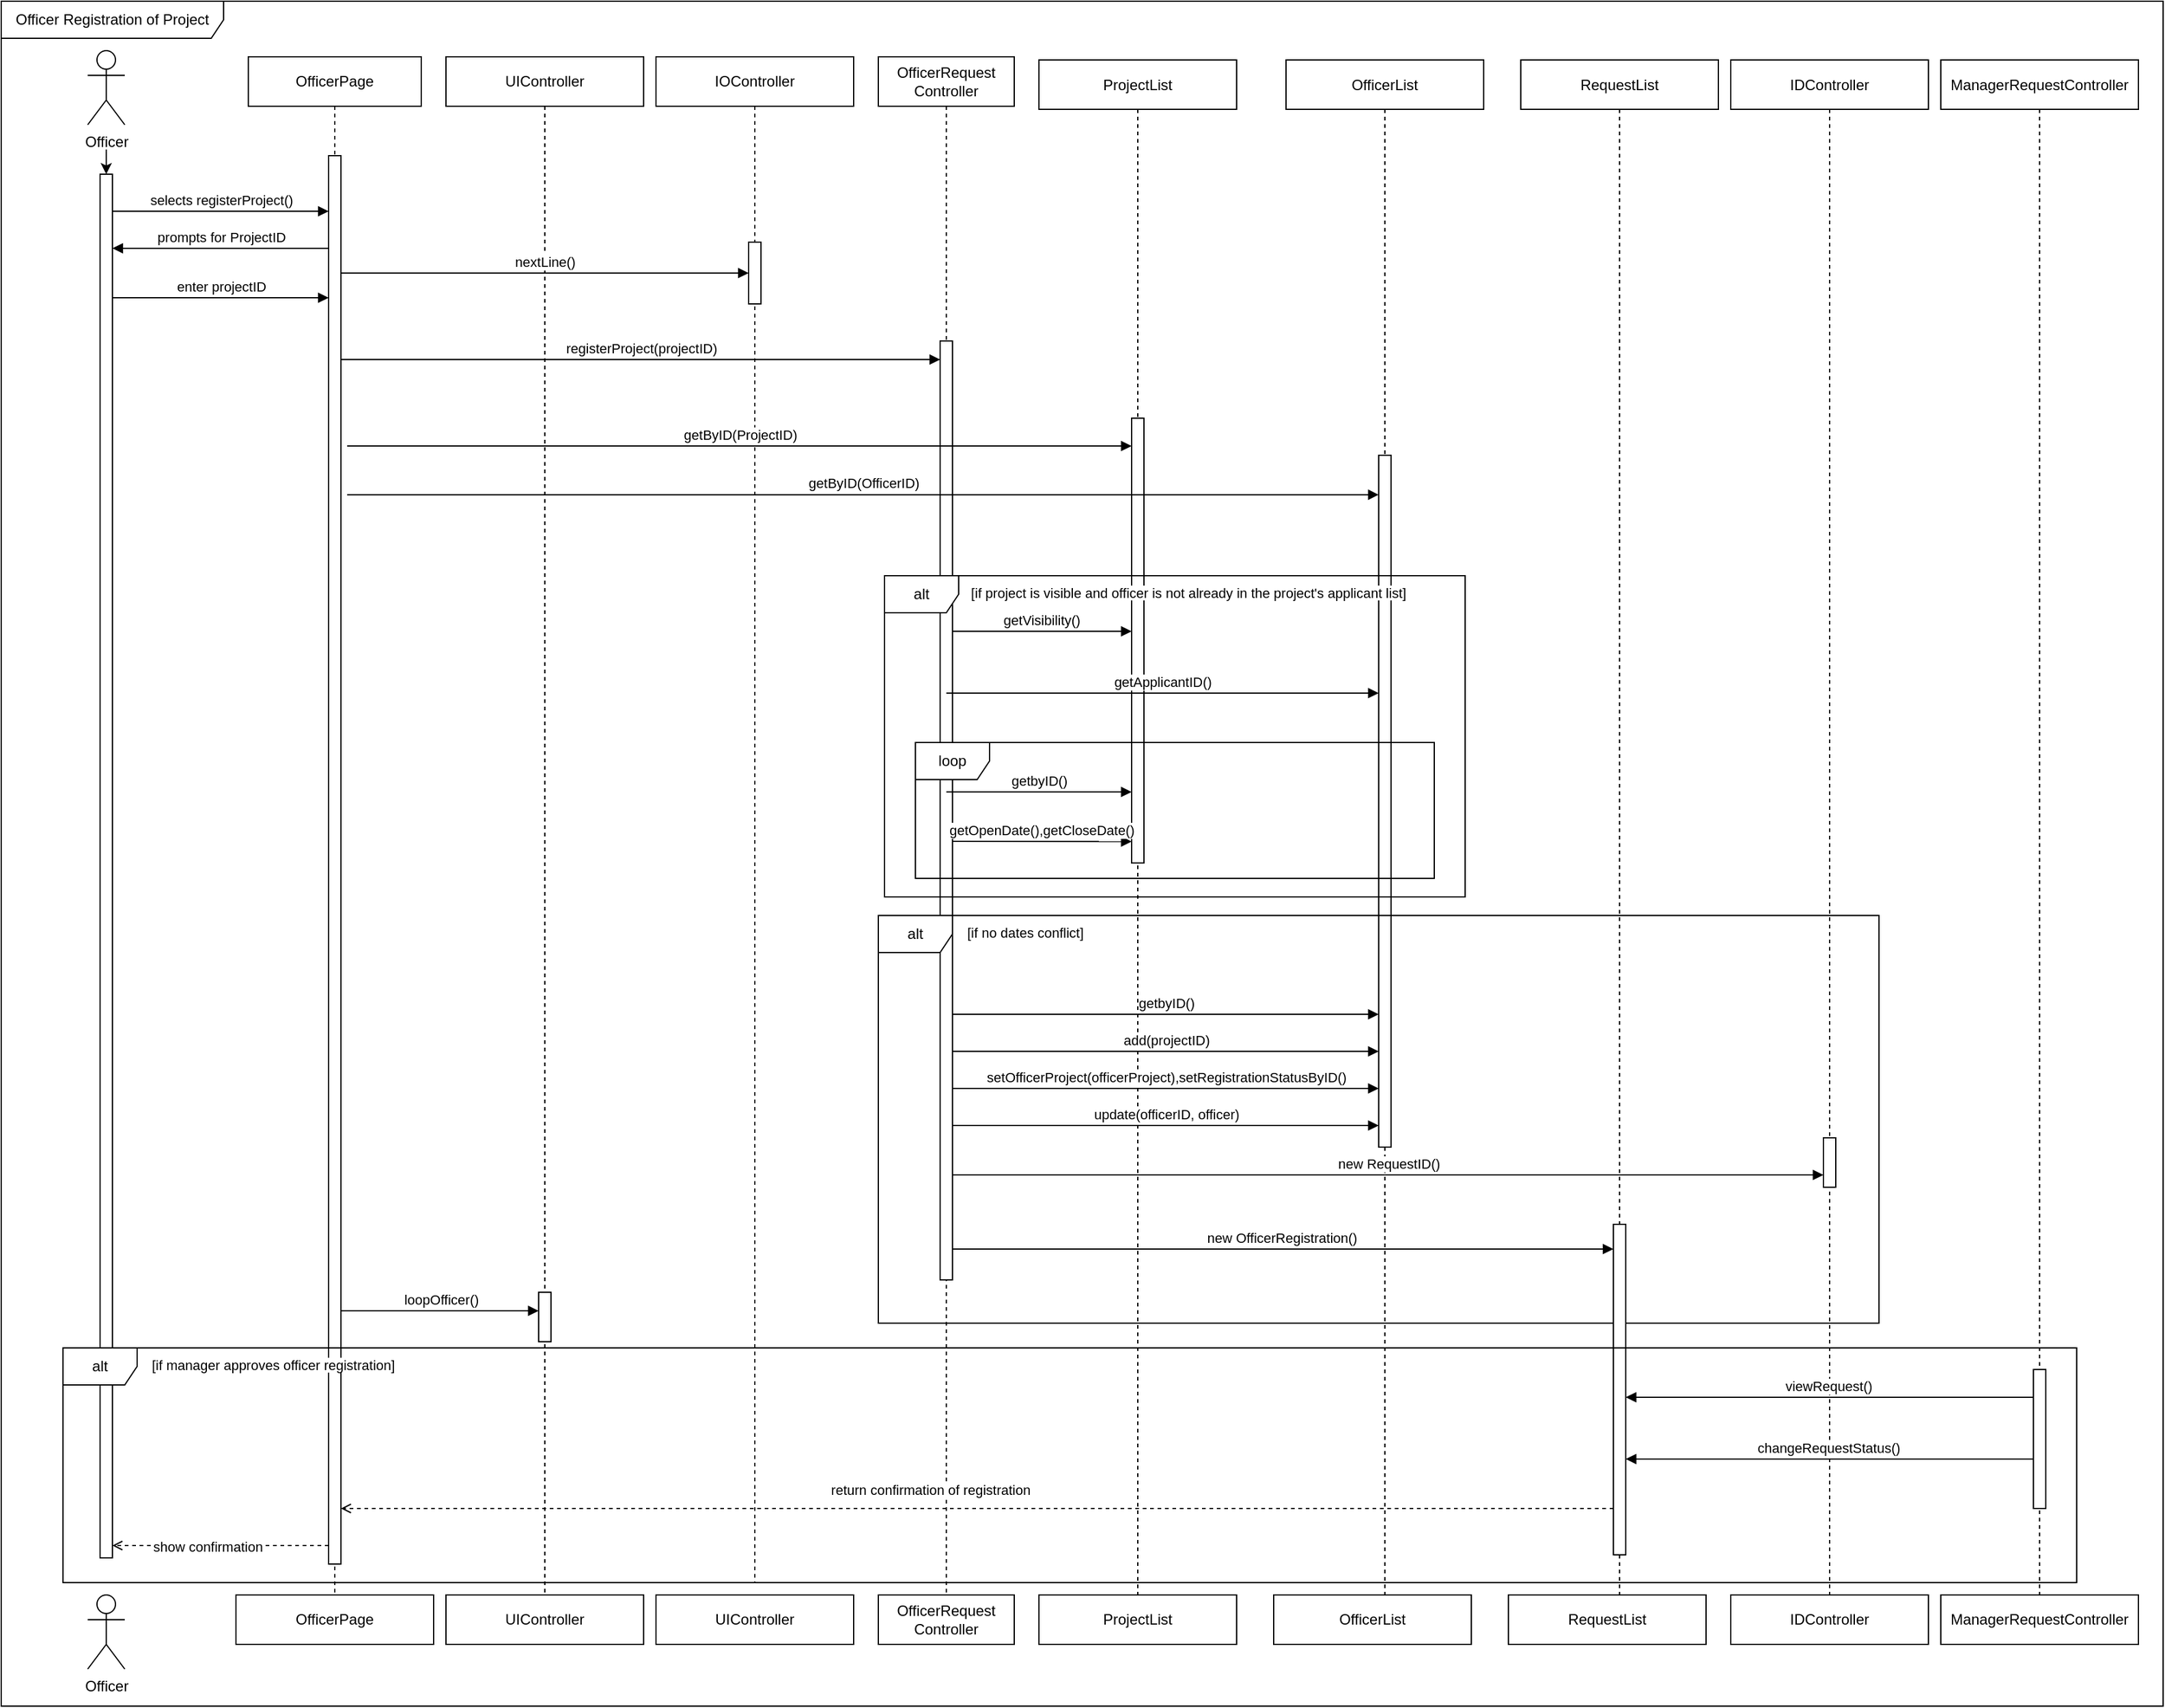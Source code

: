 <mxfile version="26.2.13">
  <diagram name="Page-1" id="2YBvvXClWsGukQMizWep">
    <mxGraphModel dx="1428" dy="725" grid="1" gridSize="10" guides="1" tooltips="1" connect="1" arrows="1" fold="1" page="1" pageScale="1" pageWidth="850" pageHeight="1100" math="0" shadow="0">
      <root>
        <mxCell id="0" />
        <mxCell id="1" parent="0" />
        <mxCell id="KJBJeHhdEs4k1UV3yG7p-14" value="OfficerRequest&lt;div&gt;Controller&lt;/div&gt;" style="shape=umlLifeline;perimeter=lifelinePerimeter;whiteSpace=wrap;html=1;container=0;dropTarget=0;collapsible=0;recursiveResize=0;outlineConnect=0;portConstraint=eastwest;newEdgeStyle={&quot;edgeStyle&quot;:&quot;elbowEdgeStyle&quot;,&quot;elbow&quot;:&quot;vertical&quot;,&quot;curved&quot;:0,&quot;rounded&quot;:0};" vertex="1" parent="1">
          <mxGeometry x="750" y="95" width="110" height="1245" as="geometry" />
        </mxCell>
        <mxCell id="KJBJeHhdEs4k1UV3yG7p-15" value="" style="html=1;points=[];perimeter=orthogonalPerimeter;outlineConnect=0;targetShapes=umlLifeline;portConstraint=eastwest;newEdgeStyle={&quot;edgeStyle&quot;:&quot;elbowEdgeStyle&quot;,&quot;elbow&quot;:&quot;vertical&quot;,&quot;curved&quot;:0,&quot;rounded&quot;:0};" vertex="1" parent="KJBJeHhdEs4k1UV3yG7p-14">
          <mxGeometry x="50" y="230" width="10" height="760" as="geometry" />
        </mxCell>
        <mxCell id="KJBJeHhdEs4k1UV3yG7p-16" value="Officer Registration of Project" style="shape=umlFrame;whiteSpace=wrap;html=1;pointerEvents=0;width=180;height=30;" vertex="1" parent="1">
          <mxGeometry x="40" y="50" width="1750" height="1380" as="geometry" />
        </mxCell>
        <mxCell id="KJBJeHhdEs4k1UV3yG7p-17" value="" style="edgeStyle=orthogonalEdgeStyle;rounded=0;orthogonalLoop=1;jettySize=auto;html=1;" edge="1" parent="1" target="KJBJeHhdEs4k1UV3yG7p-19">
          <mxGeometry relative="1" as="geometry">
            <mxPoint x="125" y="170" as="sourcePoint" />
            <Array as="points">
              <mxPoint x="125" y="220" />
              <mxPoint x="125" y="220" />
            </Array>
          </mxGeometry>
        </mxCell>
        <mxCell id="KJBJeHhdEs4k1UV3yG7p-18" value="Officer" style="shape=umlActor;verticalLabelPosition=bottom;verticalAlign=top;html=1;outlineConnect=0;" vertex="1" parent="1">
          <mxGeometry x="110" y="90" width="30" height="60" as="geometry" />
        </mxCell>
        <mxCell id="KJBJeHhdEs4k1UV3yG7p-19" value="" style="html=1;points=[[0,0,0,0,5],[0,1,0,0,-5],[1,0,0,0,5],[1,1,0,0,-5]];perimeter=orthogonalPerimeter;outlineConnect=0;targetShapes=umlLifeline;portConstraint=eastwest;newEdgeStyle={&quot;curved&quot;:0,&quot;rounded&quot;:0};" vertex="1" parent="1">
          <mxGeometry x="120" y="190" width="10" height="1120" as="geometry" />
        </mxCell>
        <mxCell id="KJBJeHhdEs4k1UV3yG7p-20" value="enter projectID" style="html=1;verticalAlign=bottom;endArrow=block;edgeStyle=elbowEdgeStyle;elbow=vertical;curved=0;rounded=0;" edge="1" parent="1">
          <mxGeometry relative="1" as="geometry">
            <mxPoint x="130" y="290" as="sourcePoint" />
            <Array as="points">
              <mxPoint x="195" y="290" />
            </Array>
            <mxPoint x="305" y="290" as="targetPoint" />
            <mxPoint as="offset" />
          </mxGeometry>
        </mxCell>
        <mxCell id="KJBJeHhdEs4k1UV3yG7p-21" value="OfficerPage" style="shape=umlLifeline;perimeter=lifelinePerimeter;whiteSpace=wrap;html=1;container=0;dropTarget=0;collapsible=0;recursiveResize=0;outlineConnect=0;portConstraint=eastwest;newEdgeStyle={&quot;edgeStyle&quot;:&quot;elbowEdgeStyle&quot;,&quot;elbow&quot;:&quot;vertical&quot;,&quot;curved&quot;:0,&quot;rounded&quot;:0};" vertex="1" parent="1">
          <mxGeometry x="240" y="95" width="140" height="1255" as="geometry" />
        </mxCell>
        <mxCell id="KJBJeHhdEs4k1UV3yG7p-22" value="" style="html=1;points=[];perimeter=orthogonalPerimeter;outlineConnect=0;targetShapes=umlLifeline;portConstraint=eastwest;newEdgeStyle={&quot;edgeStyle&quot;:&quot;elbowEdgeStyle&quot;,&quot;elbow&quot;:&quot;vertical&quot;,&quot;curved&quot;:0,&quot;rounded&quot;:0};" vertex="1" parent="KJBJeHhdEs4k1UV3yG7p-21">
          <mxGeometry x="65" y="80" width="10" height="1140" as="geometry" />
        </mxCell>
        <mxCell id="KJBJeHhdEs4k1UV3yG7p-23" value="selects registerProject()" style="html=1;verticalAlign=bottom;endArrow=block;edgeStyle=elbowEdgeStyle;elbow=vertical;curved=0;rounded=0;" edge="1" parent="1">
          <mxGeometry x="0.006" relative="1" as="geometry">
            <mxPoint x="130" y="220" as="sourcePoint" />
            <Array as="points">
              <mxPoint x="185" y="220" />
            </Array>
            <mxPoint x="305" y="220" as="targetPoint" />
            <mxPoint as="offset" />
          </mxGeometry>
        </mxCell>
        <mxCell id="KJBJeHhdEs4k1UV3yG7p-24" value="prompts for ProjectID" style="html=1;verticalAlign=bottom;endArrow=block;edgeStyle=elbowEdgeStyle;elbow=vertical;curved=0;rounded=0;" edge="1" parent="1">
          <mxGeometry x="0.001" relative="1" as="geometry">
            <mxPoint x="305" y="250" as="sourcePoint" />
            <Array as="points">
              <mxPoint x="230" y="250" />
            </Array>
            <mxPoint x="130" y="250" as="targetPoint" />
            <mxPoint as="offset" />
          </mxGeometry>
        </mxCell>
        <mxCell id="KJBJeHhdEs4k1UV3yG7p-25" value="" style="html=1;verticalAlign=bottom;labelBackgroundColor=none;endArrow=open;endFill=0;dashed=1;rounded=0;" edge="1" parent="1">
          <mxGeometry width="160" relative="1" as="geometry">
            <mxPoint x="305" y="1300" as="sourcePoint" />
            <mxPoint x="130" y="1300" as="targetPoint" />
          </mxGeometry>
        </mxCell>
        <mxCell id="KJBJeHhdEs4k1UV3yG7p-26" value="show confirmation" style="edgeLabel;html=1;align=center;verticalAlign=middle;resizable=0;points=[];" vertex="1" connectable="0" parent="KJBJeHhdEs4k1UV3yG7p-25">
          <mxGeometry x="0.118" y="1" relative="1" as="geometry">
            <mxPoint as="offset" />
          </mxGeometry>
        </mxCell>
        <mxCell id="KJBJeHhdEs4k1UV3yG7p-27" value="UIController" style="shape=umlLifeline;perimeter=lifelinePerimeter;whiteSpace=wrap;html=1;container=0;dropTarget=0;collapsible=0;recursiveResize=0;outlineConnect=0;portConstraint=eastwest;newEdgeStyle={&quot;edgeStyle&quot;:&quot;elbowEdgeStyle&quot;,&quot;elbow&quot;:&quot;vertical&quot;,&quot;curved&quot;:0,&quot;rounded&quot;:0};" vertex="1" parent="1">
          <mxGeometry x="400" y="95" width="160" height="1255" as="geometry" />
        </mxCell>
        <mxCell id="KJBJeHhdEs4k1UV3yG7p-28" value="" style="html=1;points=[];perimeter=orthogonalPerimeter;outlineConnect=0;targetShapes=umlLifeline;portConstraint=eastwest;newEdgeStyle={&quot;edgeStyle&quot;:&quot;elbowEdgeStyle&quot;,&quot;elbow&quot;:&quot;vertical&quot;,&quot;curved&quot;:0,&quot;rounded&quot;:0};" vertex="1" parent="KJBJeHhdEs4k1UV3yG7p-27">
          <mxGeometry x="75" y="1000" width="10" height="40" as="geometry" />
        </mxCell>
        <mxCell id="KJBJeHhdEs4k1UV3yG7p-29" value="registerProject(projectID)" style="html=1;verticalAlign=bottom;endArrow=block;edgeStyle=elbowEdgeStyle;elbow=vertical;curved=0;rounded=0;" edge="1" parent="1" source="KJBJeHhdEs4k1UV3yG7p-22" target="KJBJeHhdEs4k1UV3yG7p-15">
          <mxGeometry x="0.001" relative="1" as="geometry">
            <mxPoint x="320" y="340" as="sourcePoint" />
            <Array as="points">
              <mxPoint x="440" y="340" />
            </Array>
            <mxPoint x="600" y="340" as="targetPoint" />
            <mxPoint as="offset" />
          </mxGeometry>
        </mxCell>
        <mxCell id="KJBJeHhdEs4k1UV3yG7p-30" value="ProjectList" style="shape=umlLifeline;perimeter=lifelinePerimeter;whiteSpace=wrap;html=1;container=0;dropTarget=0;collapsible=0;recursiveResize=0;outlineConnect=0;portConstraint=eastwest;newEdgeStyle={&quot;edgeStyle&quot;:&quot;elbowEdgeStyle&quot;,&quot;elbow&quot;:&quot;vertical&quot;,&quot;curved&quot;:0,&quot;rounded&quot;:0};" vertex="1" parent="1">
          <mxGeometry x="880" y="97.5" width="160" height="1252.5" as="geometry" />
        </mxCell>
        <mxCell id="KJBJeHhdEs4k1UV3yG7p-31" value="" style="html=1;points=[];perimeter=orthogonalPerimeter;outlineConnect=0;targetShapes=umlLifeline;portConstraint=eastwest;newEdgeStyle={&quot;edgeStyle&quot;:&quot;elbowEdgeStyle&quot;,&quot;elbow&quot;:&quot;vertical&quot;,&quot;curved&quot;:0,&quot;rounded&quot;:0};" vertex="1" parent="KJBJeHhdEs4k1UV3yG7p-30">
          <mxGeometry x="75" y="290" width="10" height="360" as="geometry" />
        </mxCell>
        <mxCell id="KJBJeHhdEs4k1UV3yG7p-32" value="IOController" style="shape=umlLifeline;perimeter=lifelinePerimeter;whiteSpace=wrap;html=1;container=0;dropTarget=0;collapsible=0;recursiveResize=0;outlineConnect=0;portConstraint=eastwest;newEdgeStyle={&quot;edgeStyle&quot;:&quot;elbowEdgeStyle&quot;,&quot;elbow&quot;:&quot;vertical&quot;,&quot;curved&quot;:0,&quot;rounded&quot;:0};" vertex="1" parent="1">
          <mxGeometry x="570" y="95" width="160" height="1235" as="geometry" />
        </mxCell>
        <mxCell id="KJBJeHhdEs4k1UV3yG7p-33" value="" style="html=1;points=[];perimeter=orthogonalPerimeter;outlineConnect=0;targetShapes=umlLifeline;portConstraint=eastwest;newEdgeStyle={&quot;edgeStyle&quot;:&quot;elbowEdgeStyle&quot;,&quot;elbow&quot;:&quot;vertical&quot;,&quot;curved&quot;:0,&quot;rounded&quot;:0};" vertex="1" parent="KJBJeHhdEs4k1UV3yG7p-32">
          <mxGeometry x="75" y="150" width="10" height="50" as="geometry" />
        </mxCell>
        <mxCell id="KJBJeHhdEs4k1UV3yG7p-34" value="nextLine()" style="html=1;verticalAlign=bottom;endArrow=block;edgeStyle=elbowEdgeStyle;elbow=vertical;curved=0;rounded=0;" edge="1" parent="1">
          <mxGeometry relative="1" as="geometry">
            <mxPoint x="315" y="270" as="sourcePoint" />
            <Array as="points">
              <mxPoint x="410" y="270" />
              <mxPoint x="730" y="250" />
              <mxPoint x="385" y="260" />
            </Array>
            <mxPoint x="645" y="270" as="targetPoint" />
            <mxPoint as="offset" />
          </mxGeometry>
        </mxCell>
        <mxCell id="KJBJeHhdEs4k1UV3yG7p-35" value="getByID(ProjectID&lt;span style=&quot;background-color: light-dark(#ffffff, var(--ge-dark-color, #121212)); color: light-dark(rgb(0, 0, 0), rgb(255, 255, 255));&quot;&gt;)&lt;/span&gt;" style="html=1;verticalAlign=bottom;endArrow=block;edgeStyle=elbowEdgeStyle;elbow=vertical;curved=0;rounded=0;" edge="1" parent="1">
          <mxGeometry x="0.001" relative="1" as="geometry">
            <mxPoint x="320" y="410" as="sourcePoint" />
            <Array as="points">
              <mxPoint x="445" y="410" />
            </Array>
            <mxPoint x="955" y="410.0" as="targetPoint" />
            <mxPoint as="offset" />
          </mxGeometry>
        </mxCell>
        <mxCell id="KJBJeHhdEs4k1UV3yG7p-36" value="OfficerList" style="shape=umlLifeline;perimeter=lifelinePerimeter;whiteSpace=wrap;html=1;container=0;dropTarget=0;collapsible=0;recursiveResize=0;outlineConnect=0;portConstraint=eastwest;newEdgeStyle={&quot;edgeStyle&quot;:&quot;elbowEdgeStyle&quot;,&quot;elbow&quot;:&quot;vertical&quot;,&quot;curved&quot;:0,&quot;rounded&quot;:0};" vertex="1" parent="1">
          <mxGeometry x="1080" y="97.5" width="160" height="1242.5" as="geometry" />
        </mxCell>
        <mxCell id="KJBJeHhdEs4k1UV3yG7p-37" value="" style="html=1;points=[];perimeter=orthogonalPerimeter;outlineConnect=0;targetShapes=umlLifeline;portConstraint=eastwest;newEdgeStyle={&quot;edgeStyle&quot;:&quot;elbowEdgeStyle&quot;,&quot;elbow&quot;:&quot;vertical&quot;,&quot;curved&quot;:0,&quot;rounded&quot;:0};" vertex="1" parent="KJBJeHhdEs4k1UV3yG7p-36">
          <mxGeometry x="75" y="320" width="10" height="560" as="geometry" />
        </mxCell>
        <mxCell id="KJBJeHhdEs4k1UV3yG7p-38" value="getByID(OfficerID&lt;span style=&quot;background-color: light-dark(#ffffff, var(--ge-dark-color, #121212)); color: light-dark(rgb(0, 0, 0), rgb(255, 255, 255));&quot;&gt;)&lt;/span&gt;" style="html=1;verticalAlign=bottom;endArrow=block;edgeStyle=elbowEdgeStyle;elbow=vertical;curved=0;rounded=0;" edge="1" parent="1">
          <mxGeometry x="0.001" relative="1" as="geometry">
            <mxPoint x="320" y="449.47" as="sourcePoint" />
            <Array as="points">
              <mxPoint x="445" y="449.47" />
            </Array>
            <mxPoint x="1155" y="449.47" as="targetPoint" />
            <mxPoint as="offset" />
          </mxGeometry>
        </mxCell>
        <mxCell id="KJBJeHhdEs4k1UV3yG7p-39" value="alt" style="shape=umlFrame;whiteSpace=wrap;html=1;pointerEvents=0;" vertex="1" parent="1">
          <mxGeometry x="755" y="515" width="470" height="260" as="geometry" />
        </mxCell>
        <mxCell id="KJBJeHhdEs4k1UV3yG7p-40" value="getApplicantID()" style="html=1;verticalAlign=bottom;endArrow=block;edgeStyle=elbowEdgeStyle;elbow=vertical;curved=0;rounded=0;" edge="1" parent="1">
          <mxGeometry x="0.001" relative="1" as="geometry">
            <mxPoint x="805" y="610" as="sourcePoint" />
            <Array as="points" />
            <mxPoint x="1155" y="610" as="targetPoint" />
            <mxPoint as="offset" />
          </mxGeometry>
        </mxCell>
        <mxCell id="KJBJeHhdEs4k1UV3yG7p-41" value="&lt;span style=&quot;color: rgb(0, 0, 0); font-family: Helvetica; font-size: 11px; font-style: normal; font-variant-ligatures: normal; font-variant-caps: normal; font-weight: 400; letter-spacing: normal; orphans: 2; text-align: center; text-indent: 0px; text-transform: none; widows: 2; word-spacing: 0px; -webkit-text-stroke-width: 0px; white-space: nowrap; background-color: rgb(255, 255, 255); text-decoration-thickness: initial; text-decoration-style: initial; text-decoration-color: initial; float: none; display: inline !important;&quot;&gt;&lt;span&gt;&amp;nbsp;[&lt;/span&gt;if project is visible and officer is not already in the project&#39;s applicant list]&lt;/span&gt;" style="text;whiteSpace=wrap;html=1;" vertex="1" parent="1">
          <mxGeometry x="820" y="515" width="380" height="40" as="geometry" />
        </mxCell>
        <mxCell id="KJBJeHhdEs4k1UV3yG7p-42" value="loop" style="shape=umlFrame;whiteSpace=wrap;html=1;pointerEvents=0;" vertex="1" parent="1">
          <mxGeometry x="780" y="650" width="420" height="110" as="geometry" />
        </mxCell>
        <mxCell id="KJBJeHhdEs4k1UV3yG7p-43" value="getbyID()" style="html=1;verticalAlign=bottom;endArrow=block;edgeStyle=elbowEdgeStyle;elbow=vertical;curved=0;rounded=0;" edge="1" parent="1">
          <mxGeometry x="0.001" relative="1" as="geometry">
            <mxPoint x="805" y="690.0" as="sourcePoint" />
            <Array as="points">
              <mxPoint x="875" y="690" />
            </Array>
            <mxPoint x="955" y="690.0" as="targetPoint" />
            <mxPoint as="offset" />
          </mxGeometry>
        </mxCell>
        <mxCell id="KJBJeHhdEs4k1UV3yG7p-44" value="getVisibility()" style="html=1;verticalAlign=bottom;endArrow=block;edgeStyle=elbowEdgeStyle;elbow=vertical;curved=0;rounded=0;" edge="1" parent="1" target="KJBJeHhdEs4k1UV3yG7p-31">
          <mxGeometry x="0.001" relative="1" as="geometry">
            <mxPoint x="810" y="560.001" as="sourcePoint" />
            <Array as="points" />
            <mxPoint x="950" y="560" as="targetPoint" />
            <mxPoint as="offset" />
          </mxGeometry>
        </mxCell>
        <mxCell id="KJBJeHhdEs4k1UV3yG7p-45" value="getOpenDate(),getCloseDate()" style="html=1;verticalAlign=bottom;endArrow=block;edgeStyle=elbowEdgeStyle;elbow=vertical;curved=0;rounded=0;exitX=0.5;exitY=0.9;exitDx=0;exitDy=0;exitPerimeter=0;" edge="1" parent="1">
          <mxGeometry x="0.001" relative="1" as="geometry">
            <mxPoint x="810" y="730" as="sourcePoint" />
            <Array as="points">
              <mxPoint x="885" y="730.17" />
            </Array>
            <mxPoint x="955" y="730.17" as="targetPoint" />
            <mxPoint as="offset" />
          </mxGeometry>
        </mxCell>
        <mxCell id="KJBJeHhdEs4k1UV3yG7p-46" value="alt" style="shape=umlFrame;whiteSpace=wrap;html=1;pointerEvents=0;" vertex="1" parent="1">
          <mxGeometry x="750" y="790" width="810" height="330" as="geometry" />
        </mxCell>
        <mxCell id="KJBJeHhdEs4k1UV3yG7p-47" value="&lt;div style=&quot;text-align: center;&quot;&gt;&lt;span style=&quot;font-size: 11px; text-wrap-mode: nowrap; background-color: rgb(255, 255, 255);&quot;&gt;[if no dates conflict]&lt;/span&gt;&lt;/div&gt;" style="text;whiteSpace=wrap;html=1;" vertex="1" parent="1">
          <mxGeometry x="820" y="790" width="380" height="40" as="geometry" />
        </mxCell>
        <mxCell id="KJBJeHhdEs4k1UV3yG7p-48" value="getbyID()" style="html=1;verticalAlign=bottom;endArrow=block;edgeStyle=elbowEdgeStyle;elbow=vertical;curved=0;rounded=0;" edge="1" parent="1" source="KJBJeHhdEs4k1UV3yG7p-15" target="KJBJeHhdEs4k1UV3yG7p-37">
          <mxGeometry x="0.001" relative="1" as="geometry">
            <mxPoint x="820" y="870" as="sourcePoint" />
            <Array as="points">
              <mxPoint x="870" y="870" />
            </Array>
            <mxPoint x="950" y="870.0" as="targetPoint" />
            <mxPoint as="offset" />
          </mxGeometry>
        </mxCell>
        <mxCell id="KJBJeHhdEs4k1UV3yG7p-49" value="add(projectID)" style="html=1;verticalAlign=bottom;endArrow=block;edgeStyle=elbowEdgeStyle;elbow=vertical;curved=0;rounded=0;" edge="1" parent="1" source="KJBJeHhdEs4k1UV3yG7p-15">
          <mxGeometry x="0.001" relative="1" as="geometry">
            <mxPoint x="805" y="900" as="sourcePoint" />
            <Array as="points">
              <mxPoint x="880" y="900" />
            </Array>
            <mxPoint x="1155" y="900" as="targetPoint" />
            <mxPoint as="offset" />
          </mxGeometry>
        </mxCell>
        <mxCell id="KJBJeHhdEs4k1UV3yG7p-50" value="setOfficerProject(officerProject),setRegistrationStatusByID()" style="html=1;verticalAlign=bottom;endArrow=block;edgeStyle=elbowEdgeStyle;elbow=vertical;curved=0;rounded=0;" edge="1" parent="1" source="KJBJeHhdEs4k1UV3yG7p-15" target="KJBJeHhdEs4k1UV3yG7p-37">
          <mxGeometry x="0.001" relative="1" as="geometry">
            <mxPoint x="800" y="930" as="sourcePoint" />
            <Array as="points">
              <mxPoint x="875" y="930" />
            </Array>
            <mxPoint x="1150" y="930" as="targetPoint" />
            <mxPoint as="offset" />
          </mxGeometry>
        </mxCell>
        <mxCell id="KJBJeHhdEs4k1UV3yG7p-51" value="update(officerID, officer)" style="html=1;verticalAlign=bottom;endArrow=block;edgeStyle=elbowEdgeStyle;elbow=vertical;curved=0;rounded=0;" edge="1" parent="1" source="KJBJeHhdEs4k1UV3yG7p-15">
          <mxGeometry x="0.001" relative="1" as="geometry">
            <mxPoint x="805" y="960" as="sourcePoint" />
            <Array as="points">
              <mxPoint x="885" y="960" />
            </Array>
            <mxPoint x="1155" y="960" as="targetPoint" />
            <mxPoint as="offset" />
          </mxGeometry>
        </mxCell>
        <mxCell id="KJBJeHhdEs4k1UV3yG7p-52" value="new OfficerRegistration()&amp;nbsp;" style="html=1;verticalAlign=bottom;endArrow=block;edgeStyle=elbowEdgeStyle;elbow=vertical;curved=0;rounded=0;" edge="1" parent="1" source="KJBJeHhdEs4k1UV3yG7p-15" target="KJBJeHhdEs4k1UV3yG7p-56">
          <mxGeometry x="0.002" relative="1" as="geometry">
            <mxPoint x="805" y="1090" as="sourcePoint" />
            <Array as="points">
              <mxPoint x="1010" y="1060" />
              <mxPoint x="1010" y="1100" />
              <mxPoint x="890" y="1130" />
            </Array>
            <mxPoint x="1345" y="1090" as="targetPoint" />
            <mxPoint as="offset" />
          </mxGeometry>
        </mxCell>
        <mxCell id="KJBJeHhdEs4k1UV3yG7p-53" value="" style="html=1;verticalAlign=bottom;labelBackgroundColor=none;endArrow=open;endFill=0;dashed=1;rounded=0;" edge="1" parent="1">
          <mxGeometry width="160" relative="1" as="geometry">
            <mxPoint x="1345" y="1270" as="sourcePoint" />
            <mxPoint x="315" y="1270" as="targetPoint" />
          </mxGeometry>
        </mxCell>
        <mxCell id="KJBJeHhdEs4k1UV3yG7p-54" value="return confirmation of registration" style="edgeLabel;html=1;align=center;verticalAlign=middle;resizable=0;points=[];" vertex="1" connectable="0" parent="KJBJeHhdEs4k1UV3yG7p-53">
          <mxGeometry x="0.118" y="1" relative="1" as="geometry">
            <mxPoint x="23" y="-16" as="offset" />
          </mxGeometry>
        </mxCell>
        <mxCell id="KJBJeHhdEs4k1UV3yG7p-55" value="RequestList" style="shape=umlLifeline;perimeter=lifelinePerimeter;whiteSpace=wrap;html=1;container=0;dropTarget=0;collapsible=0;recursiveResize=0;outlineConnect=0;portConstraint=eastwest;newEdgeStyle={&quot;edgeStyle&quot;:&quot;elbowEdgeStyle&quot;,&quot;elbow&quot;:&quot;vertical&quot;,&quot;curved&quot;:0,&quot;rounded&quot;:0};" vertex="1" parent="1">
          <mxGeometry x="1270" y="97.5" width="160" height="1252.5" as="geometry" />
        </mxCell>
        <mxCell id="KJBJeHhdEs4k1UV3yG7p-56" value="" style="html=1;points=[];perimeter=orthogonalPerimeter;outlineConnect=0;targetShapes=umlLifeline;portConstraint=eastwest;newEdgeStyle={&quot;edgeStyle&quot;:&quot;elbowEdgeStyle&quot;,&quot;elbow&quot;:&quot;vertical&quot;,&quot;curved&quot;:0,&quot;rounded&quot;:0};" vertex="1" parent="KJBJeHhdEs4k1UV3yG7p-55">
          <mxGeometry x="75" y="942.5" width="10" height="267.5" as="geometry" />
        </mxCell>
        <mxCell id="KJBJeHhdEs4k1UV3yG7p-57" value="new RequestID()" style="html=1;verticalAlign=bottom;endArrow=block;edgeStyle=elbowEdgeStyle;elbow=vertical;curved=0;rounded=0;" edge="1" parent="1" source="KJBJeHhdEs4k1UV3yG7p-15" target="KJBJeHhdEs4k1UV3yG7p-59">
          <mxGeometry x="0.002" relative="1" as="geometry">
            <mxPoint x="815" y="1050" as="sourcePoint" />
            <Array as="points">
              <mxPoint x="1210" y="1000" />
              <mxPoint x="1020" y="1060" />
              <mxPoint x="900" y="1090" />
            </Array>
            <mxPoint x="1355" y="1050" as="targetPoint" />
            <mxPoint as="offset" />
          </mxGeometry>
        </mxCell>
        <mxCell id="KJBJeHhdEs4k1UV3yG7p-58" value="IDController" style="shape=umlLifeline;perimeter=lifelinePerimeter;whiteSpace=wrap;html=1;container=0;dropTarget=0;collapsible=0;recursiveResize=0;outlineConnect=0;portConstraint=eastwest;newEdgeStyle={&quot;edgeStyle&quot;:&quot;elbowEdgeStyle&quot;,&quot;elbow&quot;:&quot;vertical&quot;,&quot;curved&quot;:0,&quot;rounded&quot;:0};" vertex="1" parent="1">
          <mxGeometry x="1440" y="97.5" width="160" height="1252.5" as="geometry" />
        </mxCell>
        <mxCell id="KJBJeHhdEs4k1UV3yG7p-59" value="" style="html=1;points=[];perimeter=orthogonalPerimeter;outlineConnect=0;targetShapes=umlLifeline;portConstraint=eastwest;newEdgeStyle={&quot;edgeStyle&quot;:&quot;elbowEdgeStyle&quot;,&quot;elbow&quot;:&quot;vertical&quot;,&quot;curved&quot;:0,&quot;rounded&quot;:0};" vertex="1" parent="KJBJeHhdEs4k1UV3yG7p-58">
          <mxGeometry x="75" y="872.5" width="10" height="40" as="geometry" />
        </mxCell>
        <mxCell id="KJBJeHhdEs4k1UV3yG7p-60" value="ManagerRequestController" style="shape=umlLifeline;perimeter=lifelinePerimeter;whiteSpace=wrap;html=1;container=0;dropTarget=0;collapsible=0;recursiveResize=0;outlineConnect=0;portConstraint=eastwest;newEdgeStyle={&quot;edgeStyle&quot;:&quot;elbowEdgeStyle&quot;,&quot;elbow&quot;:&quot;vertical&quot;,&quot;curved&quot;:0,&quot;rounded&quot;:0};" vertex="1" parent="1">
          <mxGeometry x="1610" y="97.5" width="160" height="1252.5" as="geometry" />
        </mxCell>
        <mxCell id="KJBJeHhdEs4k1UV3yG7p-61" value="" style="html=1;points=[];perimeter=orthogonalPerimeter;outlineConnect=0;targetShapes=umlLifeline;portConstraint=eastwest;newEdgeStyle={&quot;edgeStyle&quot;:&quot;elbowEdgeStyle&quot;,&quot;elbow&quot;:&quot;vertical&quot;,&quot;curved&quot;:0,&quot;rounded&quot;:0};" vertex="1" parent="KJBJeHhdEs4k1UV3yG7p-60">
          <mxGeometry x="75" y="1060" width="10" height="112.5" as="geometry" />
        </mxCell>
        <mxCell id="KJBJeHhdEs4k1UV3yG7p-62" value="alt" style="shape=umlFrame;whiteSpace=wrap;html=1;pointerEvents=0;" vertex="1" parent="1">
          <mxGeometry x="90" y="1140" width="1630" height="190" as="geometry" />
        </mxCell>
        <mxCell id="KJBJeHhdEs4k1UV3yG7p-63" value="&lt;div style=&quot;text-align: center;&quot;&gt;&lt;span style=&quot;font-size: 11px; text-wrap-mode: nowrap; background-color: rgb(255, 255, 255);&quot;&gt;[if manager approves officer registration]&lt;/span&gt;&lt;/div&gt;" style="text;whiteSpace=wrap;html=1;" vertex="1" parent="1">
          <mxGeometry x="160" y="1140" width="380" height="40" as="geometry" />
        </mxCell>
        <mxCell id="KJBJeHhdEs4k1UV3yG7p-64" value="viewRequest()" style="html=1;verticalAlign=bottom;endArrow=block;edgeStyle=elbowEdgeStyle;elbow=vertical;curved=0;rounded=0;" edge="1" parent="1">
          <mxGeometry x="0.006" relative="1" as="geometry">
            <mxPoint x="1685" y="1180" as="sourcePoint" />
            <Array as="points">
              <mxPoint x="1620" y="1180" />
            </Array>
            <mxPoint x="1355" y="1180" as="targetPoint" />
            <mxPoint as="offset" />
          </mxGeometry>
        </mxCell>
        <mxCell id="KJBJeHhdEs4k1UV3yG7p-65" value="changeRequestStatus()" style="html=1;verticalAlign=bottom;endArrow=block;edgeStyle=elbowEdgeStyle;elbow=vertical;curved=0;rounded=0;" edge="1" parent="1">
          <mxGeometry x="0.006" relative="1" as="geometry">
            <mxPoint x="1685" y="1230" as="sourcePoint" />
            <Array as="points">
              <mxPoint x="1520" y="1230" />
            </Array>
            <mxPoint x="1355" y="1230" as="targetPoint" />
            <mxPoint as="offset" />
          </mxGeometry>
        </mxCell>
        <mxCell id="KJBJeHhdEs4k1UV3yG7p-66" value="OfficerPage" style="rounded=0;whiteSpace=wrap;html=1;" vertex="1" parent="1">
          <mxGeometry x="230" y="1340" width="160" height="40" as="geometry" />
        </mxCell>
        <mxCell id="KJBJeHhdEs4k1UV3yG7p-67" value="Officer" style="shape=umlActor;verticalLabelPosition=bottom;verticalAlign=top;html=1;outlineConnect=0;" vertex="1" parent="1">
          <mxGeometry x="110" y="1340" width="30" height="60" as="geometry" />
        </mxCell>
        <mxCell id="KJBJeHhdEs4k1UV3yG7p-68" value="UIController" style="rounded=0;whiteSpace=wrap;html=1;" vertex="1" parent="1">
          <mxGeometry x="400" y="1340" width="160" height="40" as="geometry" />
        </mxCell>
        <mxCell id="KJBJeHhdEs4k1UV3yG7p-69" value="UIController" style="rounded=0;whiteSpace=wrap;html=1;" vertex="1" parent="1">
          <mxGeometry x="570" y="1340" width="160" height="40" as="geometry" />
        </mxCell>
        <mxCell id="KJBJeHhdEs4k1UV3yG7p-70" value="OfficerRequest&lt;div&gt;Controller&lt;/div&gt;" style="rounded=0;whiteSpace=wrap;html=1;" vertex="1" parent="1">
          <mxGeometry x="750" y="1340" width="110" height="40" as="geometry" />
        </mxCell>
        <mxCell id="KJBJeHhdEs4k1UV3yG7p-71" value="ProjectList" style="rounded=0;whiteSpace=wrap;html=1;" vertex="1" parent="1">
          <mxGeometry x="880" y="1340" width="160" height="40" as="geometry" />
        </mxCell>
        <mxCell id="KJBJeHhdEs4k1UV3yG7p-72" value="OfficerList" style="rounded=0;whiteSpace=wrap;html=1;" vertex="1" parent="1">
          <mxGeometry x="1070" y="1340" width="160" height="40" as="geometry" />
        </mxCell>
        <mxCell id="KJBJeHhdEs4k1UV3yG7p-73" value="RequestList" style="rounded=0;whiteSpace=wrap;html=1;" vertex="1" parent="1">
          <mxGeometry x="1260" y="1340" width="160" height="40" as="geometry" />
        </mxCell>
        <mxCell id="KJBJeHhdEs4k1UV3yG7p-74" value="IDController" style="rounded=0;whiteSpace=wrap;html=1;" vertex="1" parent="1">
          <mxGeometry x="1440" y="1340" width="160" height="40" as="geometry" />
        </mxCell>
        <mxCell id="KJBJeHhdEs4k1UV3yG7p-75" value="ManagerRequestController" style="rounded=0;whiteSpace=wrap;html=1;" vertex="1" parent="1">
          <mxGeometry x="1610" y="1340" width="160" height="40" as="geometry" />
        </mxCell>
        <mxCell id="KJBJeHhdEs4k1UV3yG7p-76" value="loopOfficer()" style="html=1;verticalAlign=bottom;endArrow=block;edgeStyle=elbowEdgeStyle;elbow=vertical;curved=0;rounded=0;" edge="1" parent="1" source="KJBJeHhdEs4k1UV3yG7p-22" target="KJBJeHhdEs4k1UV3yG7p-28">
          <mxGeometry x="0.006" relative="1" as="geometry">
            <mxPoint x="315" y="1080" as="sourcePoint" />
            <Array as="points">
              <mxPoint x="420" y="1110" />
            </Array>
            <mxPoint x="475" y="1100" as="targetPoint" />
            <mxPoint as="offset" />
          </mxGeometry>
        </mxCell>
      </root>
    </mxGraphModel>
  </diagram>
</mxfile>

